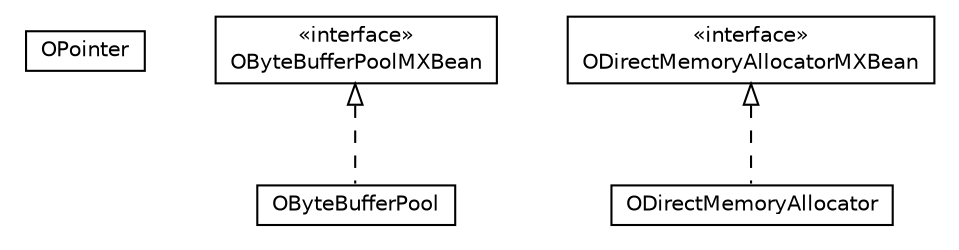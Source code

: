 #!/usr/local/bin/dot
#
# Class diagram 
# Generated by UMLGraph version R5_6-24-gf6e263 (http://www.umlgraph.org/)
#

digraph G {
	edge [fontname="Helvetica",fontsize=10,labelfontname="Helvetica",labelfontsize=10];
	node [fontname="Helvetica",fontsize=10,shape=plaintext];
	nodesep=0.25;
	ranksep=0.5;
	// com.orientechnologies.common.directmemory.OPointer
	c43411 [label=<<table title="com.orientechnologies.common.directmemory.OPointer" border="0" cellborder="1" cellspacing="0" cellpadding="2" port="p" href="./OPointer.html">
		<tr><td><table border="0" cellspacing="0" cellpadding="1">
<tr><td align="center" balign="center"> OPointer </td></tr>
		</table></td></tr>
		</table>>, URL="./OPointer.html", fontname="Helvetica", fontcolor="black", fontsize=10.0];
	// com.orientechnologies.common.directmemory.OByteBufferPoolMXBean
	c43412 [label=<<table title="com.orientechnologies.common.directmemory.OByteBufferPoolMXBean" border="0" cellborder="1" cellspacing="0" cellpadding="2" port="p" href="./OByteBufferPoolMXBean.html">
		<tr><td><table border="0" cellspacing="0" cellpadding="1">
<tr><td align="center" balign="center"> &#171;interface&#187; </td></tr>
<tr><td align="center" balign="center"> OByteBufferPoolMXBean </td></tr>
		</table></td></tr>
		</table>>, URL="./OByteBufferPoolMXBean.html", fontname="Helvetica", fontcolor="black", fontsize=10.0];
	// com.orientechnologies.common.directmemory.OByteBufferPool
	c43413 [label=<<table title="com.orientechnologies.common.directmemory.OByteBufferPool" border="0" cellborder="1" cellspacing="0" cellpadding="2" port="p" href="./OByteBufferPool.html">
		<tr><td><table border="0" cellspacing="0" cellpadding="1">
<tr><td align="center" balign="center"> OByteBufferPool </td></tr>
		</table></td></tr>
		</table>>, URL="./OByteBufferPool.html", fontname="Helvetica", fontcolor="black", fontsize=10.0];
	// com.orientechnologies.common.directmemory.ODirectMemoryAllocator
	c43414 [label=<<table title="com.orientechnologies.common.directmemory.ODirectMemoryAllocator" border="0" cellborder="1" cellspacing="0" cellpadding="2" port="p" href="./ODirectMemoryAllocator.html">
		<tr><td><table border="0" cellspacing="0" cellpadding="1">
<tr><td align="center" balign="center"> ODirectMemoryAllocator </td></tr>
		</table></td></tr>
		</table>>, URL="./ODirectMemoryAllocator.html", fontname="Helvetica", fontcolor="black", fontsize=10.0];
	// com.orientechnologies.common.directmemory.ODirectMemoryAllocatorMXBean
	c43415 [label=<<table title="com.orientechnologies.common.directmemory.ODirectMemoryAllocatorMXBean" border="0" cellborder="1" cellspacing="0" cellpadding="2" port="p" href="./ODirectMemoryAllocatorMXBean.html">
		<tr><td><table border="0" cellspacing="0" cellpadding="1">
<tr><td align="center" balign="center"> &#171;interface&#187; </td></tr>
<tr><td align="center" balign="center"> ODirectMemoryAllocatorMXBean </td></tr>
		</table></td></tr>
		</table>>, URL="./ODirectMemoryAllocatorMXBean.html", fontname="Helvetica", fontcolor="black", fontsize=10.0];
	//com.orientechnologies.common.directmemory.OByteBufferPool implements com.orientechnologies.common.directmemory.OByteBufferPoolMXBean
	c43412:p -> c43413:p [dir=back,arrowtail=empty,style=dashed];
	//com.orientechnologies.common.directmemory.ODirectMemoryAllocator implements com.orientechnologies.common.directmemory.ODirectMemoryAllocatorMXBean
	c43415:p -> c43414:p [dir=back,arrowtail=empty,style=dashed];
}

